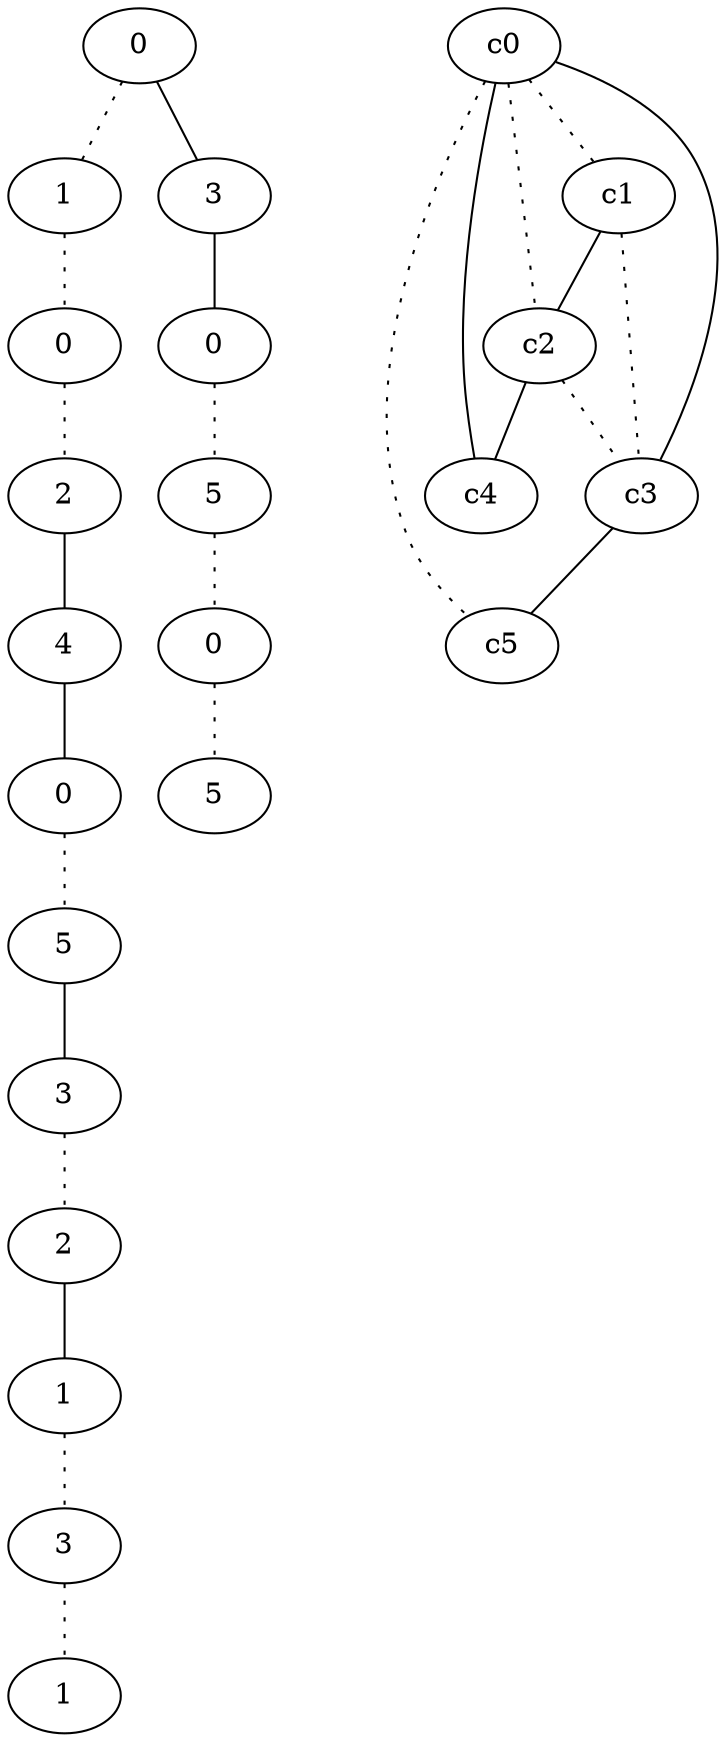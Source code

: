 graph {
a0[label=0];
a1[label=1];
a2[label=0];
a3[label=2];
a4[label=4];
a5[label=0];
a6[label=5];
a7[label=3];
a8[label=2];
a9[label=1];
a10[label=3];
a11[label=1];
a12[label=3];
a13[label=0];
a14[label=5];
a15[label=0];
a16[label=5];
a0 -- a1 [style=dotted];
a0 -- a12;
a1 -- a2 [style=dotted];
a2 -- a3 [style=dotted];
a3 -- a4;
a4 -- a5;
a5 -- a6 [style=dotted];
a6 -- a7;
a7 -- a8 [style=dotted];
a8 -- a9;
a9 -- a10 [style=dotted];
a10 -- a11 [style=dotted];
a12 -- a13;
a13 -- a14 [style=dotted];
a14 -- a15 [style=dotted];
a15 -- a16 [style=dotted];
c0 -- c1 [style=dotted];
c0 -- c2 [style=dotted];
c0 -- c3;
c0 -- c4;
c0 -- c5 [style=dotted];
c1 -- c2;
c1 -- c3 [style=dotted];
c2 -- c3 [style=dotted];
c2 -- c4;
c3 -- c5;
}
